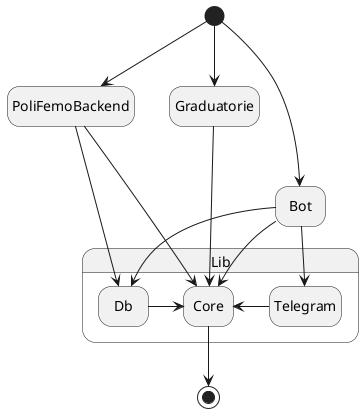 @startuml
hide empty description

[*] -down-> PoliFemoBackend
[*] -down-> Graduatorie
[*] -down-> Bot

Bot -down-> Lib.Db
Bot -down-> Lib.Core
Bot -down-> Lib.Telegram
Graduatorie -down-> Lib.Core
PoliFemoBackend -down-> Lib.Core
PoliFemoBackend --down-> Lib.Db

Lib.Db -> Lib.Core
Lib.Telegram -> Lib.Core
Lib.Core --> [*]

@enduml
